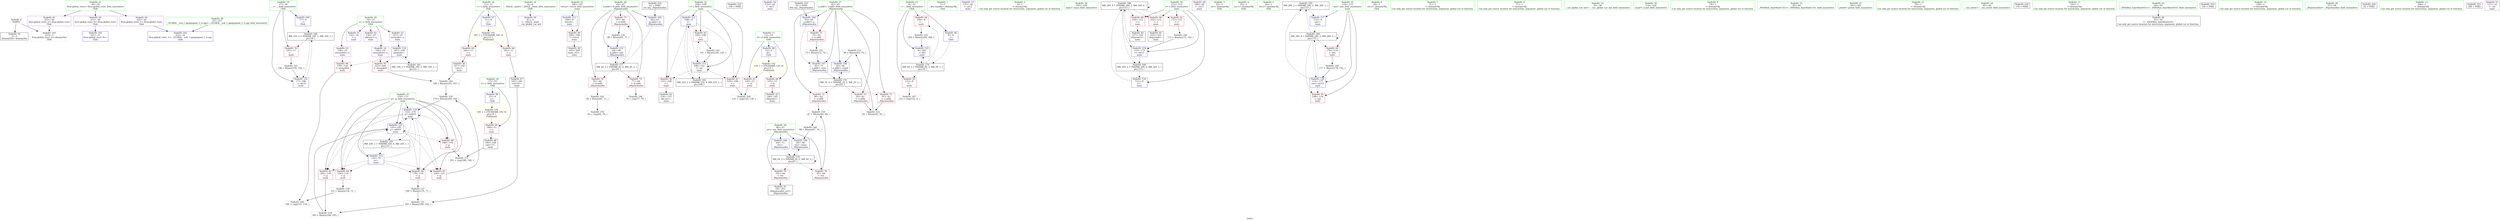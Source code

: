 digraph "SVFG" {
	label="SVFG";

	Node0x561f514b8b70 [shape=record,color=grey,label="{NodeID: 0\nNullPtr}"];
	Node0x561f514b8b70 -> Node0x561f514d1b50[style=solid];
	Node0x561f514b8b70 -> Node0x561f514d2a00[style=solid];
	Node0x561f514e3d40 [shape=record,color=black,label="{NodeID: 180\nMR_16V_2 = PHI(MR_16V_3, MR_16V_1, )\npts\{18 \}\n}"];
	Node0x561f514e3d40 -> Node0x561f514d4590[style=dashed];
	Node0x561f514e3d40 -> Node0x561f514d8150[style=dashed];
	Node0x561f514d2400 [shape=record,color=blue,label="{NodeID: 97\n11\<--9\nc\<--\nGlob }"];
	Node0x561f514d2400 -> Node0x561f514e7a60[style=dashed];
	Node0x561f514c92e0 [shape=record,color=green,label="{NodeID: 14\n4\<--6\n_ZStL8__ioinit\<--_ZStL8__ioinit_field_insensitive\nGlob }"];
	Node0x561f514c92e0 -> Node0x561f514d34c0[style=solid];
	Node0x561f514d30b0 [shape=record,color=blue,label="{NodeID: 111\n106\<--9\nretval\<--\nmain\n}"];
	Node0x561f514d30b0 -> Node0x561f514d4db0[style=dashed];
	Node0x561f514d11a0 [shape=record,color=green,label="{NodeID: 28\n64\<--65\nb.addr\<--b.addr_field_insensitive\n_Z6powmodxx\n}"];
	Node0x561f514d11a0 -> Node0x561f514d49a0[style=solid];
	Node0x561f514d11a0 -> Node0x561f514d4a70[style=solid];
	Node0x561f514d11a0 -> Node0x561f514d4b40[style=solid];
	Node0x561f514d11a0 -> Node0x561f514d2bd0[style=solid];
	Node0x561f514d11a0 -> Node0x561f514d2fe0[style=solid];
	Node0x561f514d1e20 [shape=record,color=black,label="{NodeID: 42\n134\<--133\nidx.ext\<--\nmain\n}"];
	Node0x561f514f4040 [shape=record,color=black,label="{NodeID: 222\n138 = PHI()\n}"];
	Node0x561f514d39a0 [shape=record,color=purple,label="{NodeID: 56\n125\<--24\n\<--.str.1\nmain\n}"];
	Node0x561f514da080 [shape=record,color=grey,label="{NodeID: 153\n94 = Binary(93, 74, )\n}"];
	Node0x561f514da080 -> Node0x561f514d2f10[style=solid];
	Node0x561f514d4590 [shape=record,color=red,label="{NodeID: 70\n195\<--17\n\<--__\nmain\n}"];
	Node0x561f514d4590 -> Node0x561f514dac80[style=solid];
	Node0x561f514db580 [shape=record,color=grey,label="{NodeID: 167\n123 = cmp(122, 9, )\n}"];
	Node0x561f514d50f0 [shape=record,color=red,label="{NodeID: 84\n154\<--110\n\<--p\nmain\n}"];
	Node0x561f514d50f0 -> Node0x561f514da800[style=solid];
	Node0x561f514c9470 [shape=record,color=green,label="{NodeID: 1\n7\<--1\n__dso_handle\<--dummyObj\nGlob }"];
	Node0x561f514e4240 [shape=record,color=black,label="{NodeID: 181\nMR_18V_2 = PHI(MR_18V_3, MR_18V_1, )\npts\{21 \}\n}"];
	Node0x561f514e4240 -> Node0x561f514d7ad0[style=dashed];
	Node0x561f514d2500 [shape=record,color=blue,label="{NodeID: 98\n13\<--9\nd\<--\nGlob }"];
	Node0x561f514d2500 -> Node0x561f514d5ab0[style=dashed];
	Node0x561f514d0730 [shape=record,color=green,label="{NodeID: 15\n8\<--10\n_\<--__field_insensitive\nGlob }"];
	Node0x561f514d0730 -> Node0x561f514d3fe0[style=solid];
	Node0x561f514d0730 -> Node0x561f514d40b0[style=solid];
	Node0x561f514d0730 -> Node0x561f514d2300[style=solid];
	Node0x561f514d0730 -> Node0x561f514d8220[style=solid];
	Node0x561f514d3180 [shape=record,color=blue,label="{NodeID: 112\n108\<--9\ni\<--\nmain\n}"];
	Node0x561f514d3180 -> Node0x561f514d4e80[style=dashed];
	Node0x561f514d3180 -> Node0x561f514d4f50[style=dashed];
	Node0x561f514d3180 -> Node0x561f514d5020[style=dashed];
	Node0x561f514d3180 -> Node0x561f514d3250[style=dashed];
	Node0x561f514d3180 -> Node0x561f514e4740[style=dashed];
	Node0x561f514d1270 [shape=record,color=green,label="{NodeID: 29\n66\<--67\nres\<--res_field_insensitive\n_Z6powmodxx\n}"];
	Node0x561f514d1270 -> Node0x561f514d4c10[style=solid];
	Node0x561f514d1270 -> Node0x561f514d4ce0[style=solid];
	Node0x561f514d1270 -> Node0x561f514d2ca0[style=solid];
	Node0x561f514d1270 -> Node0x561f514d2e40[style=solid];
	Node0x561f514d1ef0 [shape=record,color=black,label="{NodeID: 43\n146\<--145\nidxprom\<--\nmain\n}"];
	Node0x561f514f4140 [shape=record,color=black,label="{NodeID: 223\n60 = PHI()\n0th arg _Z6powmodxx }"];
	Node0x561f514f4140 -> Node0x561f514d2b00[style=solid];
	Node0x561f514d3a70 [shape=record,color=purple,label="{NodeID: 57\n137\<--26\n\<--.str.2\nmain\n}"];
	Node0x561f514da200 [shape=record,color=grey,label="{NodeID: 154\n185 = Binary(184, 183, )\n}"];
	Node0x561f514da200 -> Node0x561f514d8080[style=solid];
	Node0x561f514d4660 [shape=record,color=red,label="{NodeID: 71\n72\<--62\n\<--a.addr\n_Z6powmodxx\n}"];
	Node0x561f514d4660 -> Node0x561f514da380[style=solid];
	Node0x561f514db700 [shape=record,color=grey,label="{NodeID: 168\n160 = cmp(155, 159, )\n}"];
	Node0x561f514d51c0 [shape=record,color=red,label="{NodeID: 85\n169\<--110\n\<--p\nmain\n}"];
	Node0x561f514d51c0 -> Node0x561f514d9c00[style=solid];
	Node0x561f514b7aa0 [shape=record,color=green,label="{NodeID: 2\n9\<--1\n\<--dummyObj\nCan only get source location for instruction, argument, global var or function.}"];
	Node0x561f514e4740 [shape=record,color=black,label="{NodeID: 182\nMR_22V_2 = PHI(MR_22V_4, MR_22V_1, )\npts\{109 \}\n}"];
	Node0x561f514e4740 -> Node0x561f514d3180[style=dashed];
	Node0x561f514d2600 [shape=record,color=blue,label="{NodeID: 99\n15\<--9\nv\<--\nGlob }"];
	Node0x561f514d2600 -> Node0x561f514d5b90[style=dashed];
	Node0x561f514d07c0 [shape=record,color=green,label="{NodeID: 16\n11\<--12\nc\<--c_field_insensitive\nGlob }"];
	Node0x561f514d07c0 -> Node0x561f514d4180[style=solid];
	Node0x561f514d07c0 -> Node0x561f514d4250[style=solid];
	Node0x561f514d07c0 -> Node0x561f514d2400[style=solid];
	Node0x561f514d3250 [shape=record,color=blue,label="{NodeID: 113\n108\<--141\ni\<--inc\nmain\n}"];
	Node0x561f514d3250 -> Node0x561f514d4e80[style=dashed];
	Node0x561f514d3250 -> Node0x561f514d4f50[style=dashed];
	Node0x561f514d3250 -> Node0x561f514d5020[style=dashed];
	Node0x561f514d3250 -> Node0x561f514d3250[style=dashed];
	Node0x561f514d3250 -> Node0x561f514e4740[style=dashed];
	Node0x561f514d1340 [shape=record,color=green,label="{NodeID: 30\n103\<--104\nmain\<--main_field_insensitive\n}"];
	Node0x561f514d1fc0 [shape=record,color=black,label="{NodeID: 44\n157\<--156\nidxprom5\<--\nmain\n}"];
	Node0x561f514f42a0 [shape=record,color=black,label="{NodeID: 224\n61 = PHI()\n1st arg _Z6powmodxx }"];
	Node0x561f514f42a0 -> Node0x561f514d2bd0[style=solid];
	Node0x561f514d3b40 [shape=record,color=purple,label="{NodeID: 58\n199\<--28\n\<--.str.3\nmain\n}"];
	Node0x561f514da380 [shape=record,color=grey,label="{NodeID: 155\n73 = Binary(72, 74, )\n}"];
	Node0x561f514da380 -> Node0x561f514d2d70[style=solid];
	Node0x561f514d4730 [shape=record,color=red,label="{NodeID: 72\n86\<--62\n\<--a.addr\n_Z6powmodxx\n}"];
	Node0x561f514d4730 -> Node0x561f514da980[style=solid];
	Node0x561f514db880 [shape=record,color=grey,label="{NodeID: 169\n131 = cmp(129, 130, )\n}"];
	Node0x561f514d5290 [shape=record,color=red,label="{NodeID: 86\n179\<--110\n\<--p\nmain\n}"];
	Node0x561f514d5290 -> Node0x561f514da680[style=solid];
	Node0x561f514ca310 [shape=record,color=green,label="{NodeID: 3\n22\<--1\n.str\<--dummyObj\nGlob }"];
	Node0x561f514e4c40 [shape=record,color=black,label="{NodeID: 183\nMR_24V_2 = PHI(MR_24V_6, MR_24V_1, )\npts\{111 \}\n}"];
	Node0x561f514e4c40 -> Node0x561f514d7ba0[style=dashed];
	Node0x561f514d2700 [shape=record,color=blue,label="{NodeID: 100\n17\<--9\n__\<--\nGlob }"];
	Node0x561f514d2700 -> Node0x561f514e3d40[style=dashed];
	Node0x561f514d0850 [shape=record,color=green,label="{NodeID: 17\n13\<--14\nd\<--d_field_insensitive\nGlob }"];
	Node0x561f514d0850 -> Node0x561f514d4320[style=solid];
	Node0x561f514d0850 -> Node0x561f514d43f0[style=solid];
	Node0x561f514d0850 -> Node0x561f514d2500[style=solid];
	Node0x561f514d7ad0 [shape=record,color=blue,label="{NodeID: 114\n147\<--149\narrayidx\<--\nmain\n}"];
	Node0x561f514d7ad0 -> Node0x561f514d5910[style=dashed];
	Node0x561f514d7ad0 -> Node0x561f514d59e0[style=dashed];
	Node0x561f514d7ad0 -> Node0x561f514e4240[style=dashed];
	Node0x561f514d1440 [shape=record,color=green,label="{NodeID: 31\n106\<--107\nretval\<--retval_field_insensitive\nmain\n}"];
	Node0x561f514d1440 -> Node0x561f514d4db0[style=solid];
	Node0x561f514d1440 -> Node0x561f514d30b0[style=solid];
	Node0x561f514d2090 [shape=record,color=black,label="{NodeID: 45\n163\<--162\nidxprom8\<--\nmain\n}"];
	Node0x561f514d3c10 [shape=record,color=purple,label="{NodeID: 59\n221\<--30\nllvm.global_ctors_0\<--llvm.global_ctors\nGlob }"];
	Node0x561f514d3c10 -> Node0x561f514d2800[style=solid];
	Node0x561f514da500 [shape=record,color=grey,label="{NodeID: 156\n98 = Binary(97, 71, )\n}"];
	Node0x561f514da500 -> Node0x561f514d2fe0[style=solid];
	Node0x561f514d4800 [shape=record,color=red,label="{NodeID: 73\n91\<--62\n\<--a.addr\n_Z6powmodxx\n}"];
	Node0x561f514d4800 -> Node0x561f514d9f00[style=solid];
	Node0x561f514dba00 [shape=record,color=grey,label="{NodeID: 170\n83 = cmp(82, 79, )\n}"];
	Node0x561f514d5360 [shape=record,color=red,label="{NodeID: 87\n184\<--110\n\<--p\nmain\n}"];
	Node0x561f514d5360 -> Node0x561f514da200[style=solid];
	Node0x561f514ca1f0 [shape=record,color=green,label="{NodeID: 4\n24\<--1\n.str.1\<--dummyObj\nGlob }"];
	Node0x561f514e5140 [shape=record,color=black,label="{NodeID: 184\nMR_26V_2 = PHI(MR_26V_6, MR_26V_1, )\npts\{113 \}\n}"];
	Node0x561f514e5140 -> Node0x561f514d7c70[style=dashed];
	Node0x561f514d2800 [shape=record,color=blue,label="{NodeID: 101\n221\<--31\nllvm.global_ctors_0\<--\nGlob }"];
	Node0x561f514d0920 [shape=record,color=green,label="{NodeID: 18\n15\<--16\nv\<--v_field_insensitive\nGlob }"];
	Node0x561f514d0920 -> Node0x561f514d44c0[style=solid];
	Node0x561f514d0920 -> Node0x561f514d2600[style=solid];
	Node0x561f514d7ba0 [shape=record,color=blue,label="{NodeID: 115\n110\<--79\np\<--\nmain\n}"];
	Node0x561f514d7ba0 -> Node0x561f514d50f0[style=dashed];
	Node0x561f514d7ba0 -> Node0x561f514d51c0[style=dashed];
	Node0x561f514d7ba0 -> Node0x561f514d5290[style=dashed];
	Node0x561f514d7ba0 -> Node0x561f514d5360[style=dashed];
	Node0x561f514d7ba0 -> Node0x561f514d7e10[style=dashed];
	Node0x561f514d7ba0 -> Node0x561f514d8080[style=dashed];
	Node0x561f514d1510 [shape=record,color=green,label="{NodeID: 32\n108\<--109\ni\<--i_field_insensitive\nmain\n}"];
	Node0x561f514d1510 -> Node0x561f514d4e80[style=solid];
	Node0x561f514d1510 -> Node0x561f514d4f50[style=solid];
	Node0x561f514d1510 -> Node0x561f514d5020[style=solid];
	Node0x561f514d1510 -> Node0x561f514d3180[style=solid];
	Node0x561f514d1510 -> Node0x561f514d3250[style=solid];
	Node0x561f514d2160 [shape=record,color=black,label="{NodeID: 46\n167\<--166\nconv\<--\nmain\n}"];
	Node0x561f514d2160 -> Node0x561f514db100[style=solid];
	Node0x561f514d3d10 [shape=record,color=purple,label="{NodeID: 60\n222\<--30\nllvm.global_ctors_1\<--llvm.global_ctors\nGlob }"];
	Node0x561f514d3d10 -> Node0x561f514d2900[style=solid];
	Node0x561f514da680 [shape=record,color=grey,label="{NodeID: 157\n180 = Binary(179, 71, )\n}"];
	Node0x561f514da680 -> Node0x561f514d9d80[style=solid];
	Node0x561f514d48d0 [shape=record,color=red,label="{NodeID: 74\n92\<--62\n\<--a.addr\n_Z6powmodxx\n}"];
	Node0x561f514d48d0 -> Node0x561f514d9f00[style=solid];
	Node0x561f514dbb80 [shape=record,color=grey,label="{NodeID: 171\n191 = cmp(188, 190, )\n}"];
	Node0x561f514d5430 [shape=record,color=red,label="{NodeID: 88\n188\<--110\n\<--p\nmain\n}"];
	Node0x561f514d5430 -> Node0x561f514dbb80[style=solid];
	Node0x561f514cfe40 [shape=record,color=green,label="{NodeID: 5\n26\<--1\n.str.2\<--dummyObj\nGlob }"];
	Node0x561f514e5640 [shape=record,color=black,label="{NodeID: 185\nMR_28V_2 = PHI(MR_28V_5, MR_28V_1, )\npts\{115 \}\n}"];
	Node0x561f514e5640 -> Node0x561f514d7d40[style=dashed];
	Node0x561f514d2900 [shape=record,color=blue,label="{NodeID: 102\n222\<--32\nllvm.global_ctors_1\<--_GLOBAL__sub_I_apiapiapiad_2_0.cpp\nGlob }"];
	Node0x561f514d09f0 [shape=record,color=green,label="{NodeID: 19\n17\<--18\n__\<--___field_insensitive\nGlob }"];
	Node0x561f514d09f0 -> Node0x561f514d4590[style=solid];
	Node0x561f514d09f0 -> Node0x561f514d2700[style=solid];
	Node0x561f514d09f0 -> Node0x561f514d8150[style=solid];
	Node0x561f514d7c70 [shape=record,color=blue,label="{NodeID: 116\n112\<--9\nr\<--\nmain\n}"];
	Node0x561f514d7c70 -> Node0x561f514e6540[style=dashed];
	Node0x561f514d15e0 [shape=record,color=green,label="{NodeID: 33\n110\<--111\np\<--p_field_insensitive\nmain\n}"];
	Node0x561f514d15e0 -> Node0x561f514d50f0[style=solid];
	Node0x561f514d15e0 -> Node0x561f514d51c0[style=solid];
	Node0x561f514d15e0 -> Node0x561f514d5290[style=solid];
	Node0x561f514d15e0 -> Node0x561f514d5360[style=solid];
	Node0x561f514d15e0 -> Node0x561f514d5430[style=solid];
	Node0x561f514d15e0 -> Node0x561f514d7ba0[style=solid];
	Node0x561f514d15e0 -> Node0x561f514d7e10[style=solid];
	Node0x561f514d15e0 -> Node0x561f514d8080[style=solid];
	Node0x561f514d2230 [shape=record,color=black,label="{NodeID: 47\n182\<--181\nconv14\<--\nmain\n}"];
	Node0x561f514d2230 -> Node0x561f514d9d80[style=solid];
	Node0x561f514d3e10 [shape=record,color=purple,label="{NodeID: 61\n223\<--30\nllvm.global_ctors_2\<--llvm.global_ctors\nGlob }"];
	Node0x561f514d3e10 -> Node0x561f514d2a00[style=solid];
	Node0x561f514da800 [shape=record,color=grey,label="{NodeID: 158\n155 = Binary(154, 71, )\n}"];
	Node0x561f514da800 -> Node0x561f514db700[style=solid];
	Node0x561f514d49a0 [shape=record,color=red,label="{NodeID: 75\n77\<--64\n\<--b.addr\n_Z6powmodxx\n}"];
	Node0x561f514d49a0 -> Node0x561f514db400[style=solid];
	Node0x561f514d5500 [shape=record,color=red,label="{NodeID: 89\n156\<--112\n\<--r\nmain\n}"];
	Node0x561f514d5500 -> Node0x561f514d1fc0[style=solid];
	Node0x561f514cfed0 [shape=record,color=green,label="{NodeID: 6\n28\<--1\n.str.3\<--dummyObj\nGlob }"];
	Node0x561f514d2a00 [shape=record,color=blue, style = dotted,label="{NodeID: 103\n223\<--3\nllvm.global_ctors_2\<--dummyVal\nGlob }"];
	Node0x561f514d0ac0 [shape=record,color=green,label="{NodeID: 20\n19\<--21\na\<--a_field_insensitive\nGlob }"];
	Node0x561f514d0ac0 -> Node0x561f514d3590[style=solid];
	Node0x561f514d0ac0 -> Node0x561f514d3660[style=solid];
	Node0x561f514d0ac0 -> Node0x561f514d3730[style=solid];
	Node0x561f514d0ac0 -> Node0x561f514d3800[style=solid];
	Node0x561f514d0ac0 -> Node0x561f514d3f10[style=solid];
	Node0x561f514d7d40 [shape=record,color=blue,label="{NodeID: 117\n114\<--9\nans\<--\nmain\n}"];
	Node0x561f514d7d40 -> Node0x561f514e6a40[style=dashed];
	Node0x561f514d16b0 [shape=record,color=green,label="{NodeID: 34\n112\<--113\nr\<--r_field_insensitive\nmain\n}"];
	Node0x561f514d16b0 -> Node0x561f514d5500[style=solid];
	Node0x561f514d16b0 -> Node0x561f514d55d0[style=solid];
	Node0x561f514d16b0 -> Node0x561f514d56a0[style=solid];
	Node0x561f514d16b0 -> Node0x561f514d7c70[style=solid];
	Node0x561f514d16b0 -> Node0x561f514d7ee0[style=solid];
	Node0x561f514d3320 [shape=record,color=black,label="{NodeID: 48\n190\<--189\nconv17\<--\nmain\n}"];
	Node0x561f514d3320 -> Node0x561f514dbb80[style=solid];
	Node0x561f514d3f10 [shape=record,color=purple,label="{NodeID: 62\n136\<--19\nadd.ptr\<--a\nmain\n}"];
	Node0x561f514da980 [shape=record,color=grey,label="{NodeID: 159\n87 = Binary(85, 86, )\n}"];
	Node0x561f514da980 -> Node0x561f514dab00[style=solid];
	Node0x561f514d4a70 [shape=record,color=red,label="{NodeID: 76\n81\<--64\n\<--b.addr\n_Z6powmodxx\n}"];
	Node0x561f514d4a70 -> Node0x561f514dae00[style=solid];
	Node0x561f514d55d0 [shape=record,color=red,label="{NodeID: 90\n162\<--112\n\<--r\nmain\n}"];
	Node0x561f514d55d0 -> Node0x561f514d2090[style=solid];
	Node0x561f514b8990 [shape=record,color=green,label="{NodeID: 7\n31\<--1\n\<--dummyObj\nCan only get source location for instruction, argument, global var or function.}"];
	Node0x561f514d2b00 [shape=record,color=blue,label="{NodeID: 104\n62\<--60\na.addr\<--a\n_Z6powmodxx\n}"];
	Node0x561f514d2b00 -> Node0x561f514d4660[style=dashed];
	Node0x561f514d2b00 -> Node0x561f514d2d70[style=dashed];
	Node0x561f514d0b90 [shape=record,color=green,label="{NodeID: 21\n30\<--34\nllvm.global_ctors\<--llvm.global_ctors_field_insensitive\nGlob }"];
	Node0x561f514d0b90 -> Node0x561f514d3c10[style=solid];
	Node0x561f514d0b90 -> Node0x561f514d3d10[style=solid];
	Node0x561f514d0b90 -> Node0x561f514d3e10[style=solid];
	Node0x561f514d7e10 [shape=record,color=blue,label="{NodeID: 118\n110\<--170\np\<--add10\nmain\n}"];
	Node0x561f514d7e10 -> Node0x561f514d50f0[style=dashed];
	Node0x561f514d7e10 -> Node0x561f514d51c0[style=dashed];
	Node0x561f514d7e10 -> Node0x561f514d5290[style=dashed];
	Node0x561f514d7e10 -> Node0x561f514d5360[style=dashed];
	Node0x561f514d7e10 -> Node0x561f514d5430[style=dashed];
	Node0x561f514d7e10 -> Node0x561f514d7e10[style=dashed];
	Node0x561f514d7e10 -> Node0x561f514d8080[style=dashed];
	Node0x561f514d7e10 -> Node0x561f514e4c40[style=dashed];
	Node0x561f514d1780 [shape=record,color=green,label="{NodeID: 35\n114\<--115\nans\<--ans_field_insensitive\nmain\n}"];
	Node0x561f514d1780 -> Node0x561f514d5770[style=solid];
	Node0x561f514d1780 -> Node0x561f514d5840[style=solid];
	Node0x561f514d1780 -> Node0x561f514d7d40[style=solid];
	Node0x561f514d1780 -> Node0x561f514d7fb0[style=solid];
	Node0x561f514d33f0 [shape=record,color=black,label="{NodeID: 49\n105\<--209\nmain_ret\<--\nmain\n}"];
	Node0x561f514d3fe0 [shape=record,color=red,label="{NodeID: 63\n122\<--8\n\<--_\nmain\n}"];
	Node0x561f514d3fe0 -> Node0x561f514db580[style=solid];
	Node0x561f514dab00 [shape=record,color=grey,label="{NodeID: 160\n88 = Binary(87, 74, )\n}"];
	Node0x561f514dab00 -> Node0x561f514d2e40[style=solid];
	Node0x561f514d4b40 [shape=record,color=red,label="{NodeID: 77\n97\<--64\n\<--b.addr\n_Z6powmodxx\n}"];
	Node0x561f514d4b40 -> Node0x561f514da500[style=solid];
	Node0x561f514d56a0 [shape=record,color=red,label="{NodeID: 91\n172\<--112\n\<--r\nmain\n}"];
	Node0x561f514d56a0 -> Node0x561f514d9900[style=solid];
	Node0x561f514b8a20 [shape=record,color=green,label="{NodeID: 8\n71\<--1\n\<--dummyObj\nCan only get source location for instruction, argument, global var or function.}"];
	Node0x561f514e6540 [shape=record,color=black,label="{NodeID: 188\nMR_26V_4 = PHI(MR_26V_3, MR_26V_6, )\npts\{113 \}\n}"];
	Node0x561f514e6540 -> Node0x561f514d5500[style=dashed];
	Node0x561f514e6540 -> Node0x561f514d55d0[style=dashed];
	Node0x561f514e6540 -> Node0x561f514d56a0[style=dashed];
	Node0x561f514e6540 -> Node0x561f514d7ee0[style=dashed];
	Node0x561f514e6540 -> Node0x561f514e5140[style=dashed];
	Node0x561f514e6540 -> Node0x561f514e6540[style=dashed];
	Node0x561f514d2bd0 [shape=record,color=blue,label="{NodeID: 105\n64\<--61\nb.addr\<--b\n_Z6powmodxx\n}"];
	Node0x561f514d2bd0 -> Node0x561f514e2e40[style=dashed];
	Node0x561f514d0c60 [shape=record,color=green,label="{NodeID: 22\n35\<--36\n__cxx_global_var_init\<--__cxx_global_var_init_field_insensitive\n}"];
	Node0x561f514d7ee0 [shape=record,color=blue,label="{NodeID: 119\n112\<--173\nr\<--inc11\nmain\n}"];
	Node0x561f514d7ee0 -> Node0x561f514e5140[style=dashed];
	Node0x561f514d7ee0 -> Node0x561f514e6540[style=dashed];
	Node0x561f514d1850 [shape=record,color=green,label="{NodeID: 36\n119\<--120\nscanf\<--scanf_field_insensitive\n}"];
	Node0x561f514d34c0 [shape=record,color=purple,label="{NodeID: 50\n41\<--4\n\<--_ZStL8__ioinit\n__cxx_global_var_init\n}"];
	Node0x561f514d40b0 [shape=record,color=red,label="{NodeID: 64\n204\<--8\n\<--_\nmain\n}"];
	Node0x561f514d40b0 -> Node0x561f514daf80[style=solid];
	Node0x561f514dac80 [shape=record,color=grey,label="{NodeID: 161\n196 = Binary(195, 142, )\n}"];
	Node0x561f514dac80 -> Node0x561f514d8150[style=solid];
	Node0x561f514d4c10 [shape=record,color=red,label="{NodeID: 78\n85\<--66\n\<--res\n_Z6powmodxx\n}"];
	Node0x561f514d4c10 -> Node0x561f514da980[style=solid];
	Node0x561f514d5770 [shape=record,color=red,label="{NodeID: 92\n176\<--114\n\<--ans\nmain\n}"];
	Node0x561f514d5770 -> Node0x561f514d9a80[style=solid];
	Node0x561f514b8e30 [shape=record,color=green,label="{NodeID: 9\n74\<--1\n\<--dummyObj\nCan only get source location for instruction, argument, global var or function.}"];
	Node0x561f514e6a40 [shape=record,color=black,label="{NodeID: 189\nMR_28V_4 = PHI(MR_28V_3, MR_28V_5, )\npts\{115 \}\n}"];
	Node0x561f514e6a40 -> Node0x561f514d5770[style=dashed];
	Node0x561f514e6a40 -> Node0x561f514d5840[style=dashed];
	Node0x561f514e6a40 -> Node0x561f514d7fb0[style=dashed];
	Node0x561f514e6a40 -> Node0x561f514e5640[style=dashed];
	Node0x561f514e6a40 -> Node0x561f514e6a40[style=dashed];
	Node0x561f514d2ca0 [shape=record,color=blue,label="{NodeID: 106\n66\<--71\nres\<--\n_Z6powmodxx\n}"];
	Node0x561f514d2ca0 -> Node0x561f514e3340[style=dashed];
	Node0x561f514d0d30 [shape=record,color=green,label="{NodeID: 23\n39\<--40\n_ZNSt8ios_base4InitC1Ev\<--_ZNSt8ios_base4InitC1Ev_field_insensitive\n}"];
	Node0x561f514d7fb0 [shape=record,color=blue,label="{NodeID: 120\n114\<--177\nans\<--inc12\nmain\n}"];
	Node0x561f514d7fb0 -> Node0x561f514d5840[style=dashed];
	Node0x561f514d7fb0 -> Node0x561f514e5640[style=dashed];
	Node0x561f514d7fb0 -> Node0x561f514e6a40[style=dashed];
	Node0x561f514d1950 [shape=record,color=green,label="{NodeID: 37\n201\<--202\nprintf\<--printf_field_insensitive\n}"];
	Node0x561f514d3590 [shape=record,color=purple,label="{NodeID: 51\n135\<--19\n\<--a\nmain\n}"];
	Node0x561f514d9900 [shape=record,color=grey,label="{NodeID: 148\n173 = Binary(172, 142, )\n}"];
	Node0x561f514d9900 -> Node0x561f514d7ee0[style=solid];
	Node0x561f514d4180 [shape=record,color=red,label="{NodeID: 65\n166\<--11\n\<--c\nmain\n}"];
	Node0x561f514d4180 -> Node0x561f514d2160[style=solid];
	Node0x561f514dae00 [shape=record,color=grey,label="{NodeID: 162\n82 = Binary(81, 71, )\n}"];
	Node0x561f514dae00 -> Node0x561f514dba00[style=solid];
	Node0x561f514d4ce0 [shape=record,color=red,label="{NodeID: 79\n101\<--66\n\<--res\n_Z6powmodxx\n}"];
	Node0x561f514d4ce0 -> Node0x561f514d1d50[style=solid];
	Node0x561f514e2940 [shape=record,color=black,label="{NodeID: 176\nMR_2V_4 = PHI(MR_2V_5, MR_2V_3, )\npts\{63 \}\n}"];
	Node0x561f514e2940 -> Node0x561f514d4730[style=dashed];
	Node0x561f514e2940 -> Node0x561f514d4800[style=dashed];
	Node0x561f514e2940 -> Node0x561f514d48d0[style=dashed];
	Node0x561f514e2940 -> Node0x561f514d2f10[style=dashed];
	Node0x561f514d5840 [shape=record,color=red,label="{NodeID: 93\n198\<--114\n\<--ans\nmain\n}"];
	Node0x561f514b8f00 [shape=record,color=green,label="{NodeID: 10\n79\<--1\n\<--dummyObj\nCan only get source location for instruction, argument, global var or function.}"];
	Node0x561f514d2d70 [shape=record,color=blue,label="{NodeID: 107\n62\<--73\na.addr\<--rem\n_Z6powmodxx\n}"];
	Node0x561f514d2d70 -> Node0x561f514e2940[style=dashed];
	Node0x561f514d0e00 [shape=record,color=green,label="{NodeID: 24\n45\<--46\n__cxa_atexit\<--__cxa_atexit_field_insensitive\n}"];
	Node0x561f514d8080 [shape=record,color=blue,label="{NodeID: 121\n110\<--185\np\<--add16\nmain\n}"];
	Node0x561f514d8080 -> Node0x561f514d50f0[style=dashed];
	Node0x561f514d8080 -> Node0x561f514d51c0[style=dashed];
	Node0x561f514d8080 -> Node0x561f514d5290[style=dashed];
	Node0x561f514d8080 -> Node0x561f514d5360[style=dashed];
	Node0x561f514d8080 -> Node0x561f514d5430[style=dashed];
	Node0x561f514d8080 -> Node0x561f514d7e10[style=dashed];
	Node0x561f514d8080 -> Node0x561f514d8080[style=dashed];
	Node0x561f514d8080 -> Node0x561f514e4c40[style=dashed];
	Node0x561f514d1a50 [shape=record,color=green,label="{NodeID: 38\n32\<--217\n_GLOBAL__sub_I_apiapiapiad_2_0.cpp\<--_GLOBAL__sub_I_apiapiapiad_2_0.cpp_field_insensitive\n}"];
	Node0x561f514d1a50 -> Node0x561f514d2900[style=solid];
	Node0x561f514f3540 [shape=record,color=black,label="{NodeID: 218\n118 = PHI()\n}"];
	Node0x561f514d3660 [shape=record,color=purple,label="{NodeID: 52\n147\<--19\narrayidx\<--a\nmain\n}"];
	Node0x561f514d3660 -> Node0x561f514d7ad0[style=solid];
	Node0x561f514d9a80 [shape=record,color=grey,label="{NodeID: 149\n177 = Binary(176, 142, )\n}"];
	Node0x561f514d9a80 -> Node0x561f514d7fb0[style=solid];
	Node0x561f514d4250 [shape=record,color=red,label="{NodeID: 66\n181\<--11\n\<--c\nmain\n}"];
	Node0x561f514d4250 -> Node0x561f514d2230[style=solid];
	Node0x561f514daf80 [shape=record,color=grey,label="{NodeID: 163\n205 = Binary(204, 206, )\n}"];
	Node0x561f514daf80 -> Node0x561f514d8220[style=solid];
	Node0x561f514d4db0 [shape=record,color=red,label="{NodeID: 80\n209\<--106\n\<--retval\nmain\n}"];
	Node0x561f514d4db0 -> Node0x561f514d33f0[style=solid];
	Node0x561f514e2e40 [shape=record,color=black,label="{NodeID: 177\nMR_4V_3 = PHI(MR_4V_4, MR_4V_2, )\npts\{65 \}\n}"];
	Node0x561f514e2e40 -> Node0x561f514d49a0[style=dashed];
	Node0x561f514e2e40 -> Node0x561f514d4a70[style=dashed];
	Node0x561f514e2e40 -> Node0x561f514d4b40[style=dashed];
	Node0x561f514e2e40 -> Node0x561f514d2fe0[style=dashed];
	Node0x561f514d5910 [shape=record,color=red,label="{NodeID: 94\n159\<--158\n\<--arrayidx6\nmain\n}"];
	Node0x561f514d5910 -> Node0x561f514db700[style=solid];
	Node0x561f514c90b0 [shape=record,color=green,label="{NodeID: 11\n142\<--1\n\<--dummyObj\nCan only get source location for instruction, argument, global var or function.}"];
	Node0x561f514e7a60 [shape=record,color=yellow,style=double,label="{NodeID: 191\n10V_1 = ENCHI(MR_10V_0)\npts\{12 \}\nFun[main]}"];
	Node0x561f514e7a60 -> Node0x561f514d4180[style=dashed];
	Node0x561f514e7a60 -> Node0x561f514d4250[style=dashed];
	Node0x561f514d2e40 [shape=record,color=blue,label="{NodeID: 108\n66\<--88\nres\<--rem2\n_Z6powmodxx\n}"];
	Node0x561f514d2e40 -> Node0x561f514e3340[style=dashed];
	Node0x561f514d0ed0 [shape=record,color=green,label="{NodeID: 25\n44\<--50\n_ZNSt8ios_base4InitD1Ev\<--_ZNSt8ios_base4InitD1Ev_field_insensitive\n}"];
	Node0x561f514d0ed0 -> Node0x561f514d1c50[style=solid];
	Node0x561f514d8150 [shape=record,color=blue,label="{NodeID: 122\n17\<--196\n__\<--inc21\nmain\n}"];
	Node0x561f514d8150 -> Node0x561f514e3d40[style=dashed];
	Node0x561f514d1b50 [shape=record,color=black,label="{NodeID: 39\n2\<--3\ndummyVal\<--dummyVal\n}"];
	Node0x561f514f3640 [shape=record,color=black,label="{NodeID: 219\n126 = PHI()\n}"];
	Node0x561f514d3730 [shape=record,color=purple,label="{NodeID: 53\n158\<--19\narrayidx6\<--a\nmain\n}"];
	Node0x561f514d3730 -> Node0x561f514d5910[style=solid];
	Node0x561f514d9c00 [shape=record,color=grey,label="{NodeID: 150\n170 = Binary(169, 168, )\n}"];
	Node0x561f514d9c00 -> Node0x561f514d7e10[style=solid];
	Node0x561f514d4320 [shape=record,color=red,label="{NodeID: 67\n130\<--13\n\<--d\nmain\n}"];
	Node0x561f514d4320 -> Node0x561f514db880[style=solid];
	Node0x561f514db100 [shape=record,color=grey,label="{NodeID: 164\n168 = Binary(165, 167, )\n}"];
	Node0x561f514db100 -> Node0x561f514d9c00[style=solid];
	Node0x561f514d4e80 [shape=record,color=red,label="{NodeID: 81\n129\<--108\n\<--i\nmain\n}"];
	Node0x561f514d4e80 -> Node0x561f514db880[style=solid];
	Node0x561f514e3340 [shape=record,color=black,label="{NodeID: 178\nMR_6V_3 = PHI(MR_6V_5, MR_6V_2, )\npts\{67 \}\n}"];
	Node0x561f514e3340 -> Node0x561f514d4c10[style=dashed];
	Node0x561f514e3340 -> Node0x561f514d4ce0[style=dashed];
	Node0x561f514e3340 -> Node0x561f514d2e40[style=dashed];
	Node0x561f514e3340 -> Node0x561f514e3340[style=dashed];
	Node0x561f514d59e0 [shape=record,color=red,label="{NodeID: 95\n165\<--164\n\<--arrayidx9\nmain\n}"];
	Node0x561f514d59e0 -> Node0x561f514db100[style=solid];
	Node0x561f514c9140 [shape=record,color=green,label="{NodeID: 12\n149\<--1\n\<--dummyObj\nCan only get source location for instruction, argument, global var or function.}"];
	Node0x561f514d5ab0 [shape=record,color=yellow,style=double,label="{NodeID: 192\n12V_1 = ENCHI(MR_12V_0)\npts\{14 \}\nFun[main]}"];
	Node0x561f514d5ab0 -> Node0x561f514d4320[style=dashed];
	Node0x561f514d5ab0 -> Node0x561f514d43f0[style=dashed];
	Node0x561f514d2f10 [shape=record,color=blue,label="{NodeID: 109\n62\<--94\na.addr\<--rem4\n_Z6powmodxx\n}"];
	Node0x561f514d2f10 -> Node0x561f514e2940[style=dashed];
	Node0x561f514d0fd0 [shape=record,color=green,label="{NodeID: 26\n57\<--58\n_Z6powmodxx\<--_Z6powmodxx_field_insensitive\n}"];
	Node0x561f514d8220 [shape=record,color=blue,label="{NodeID: 123\n8\<--205\n_\<--dec\nmain\n}"];
	Node0x561f514d8220 -> Node0x561f514e3840[style=dashed];
	Node0x561f514d1c50 [shape=record,color=black,label="{NodeID: 40\n43\<--44\n\<--_ZNSt8ios_base4InitD1Ev\nCan only get source location for instruction, argument, global var or function.}"];
	Node0x561f514f3e40 [shape=record,color=black,label="{NodeID: 220\n42 = PHI()\n}"];
	Node0x561f514d3800 [shape=record,color=purple,label="{NodeID: 54\n164\<--19\narrayidx9\<--a\nmain\n}"];
	Node0x561f514d3800 -> Node0x561f514d59e0[style=solid];
	Node0x561f514d9d80 [shape=record,color=grey,label="{NodeID: 151\n183 = Binary(180, 182, )\n}"];
	Node0x561f514d9d80 -> Node0x561f514da200[style=solid];
	Node0x561f514d43f0 [shape=record,color=red,label="{NodeID: 68\n145\<--13\n\<--d\nmain\n}"];
	Node0x561f514d43f0 -> Node0x561f514d1ef0[style=solid];
	Node0x561f514db280 [shape=record,color=grey,label="{NodeID: 165\n141 = Binary(140, 142, )\n}"];
	Node0x561f514db280 -> Node0x561f514d3250[style=solid];
	Node0x561f514d4f50 [shape=record,color=red,label="{NodeID: 82\n133\<--108\n\<--i\nmain\n}"];
	Node0x561f514d4f50 -> Node0x561f514d1e20[style=solid];
	Node0x561f514e3840 [shape=record,color=black,label="{NodeID: 179\nMR_8V_2 = PHI(MR_8V_3, MR_8V_1, )\npts\{10 \}\n}"];
	Node0x561f514e3840 -> Node0x561f514d3fe0[style=dashed];
	Node0x561f514e3840 -> Node0x561f514d40b0[style=dashed];
	Node0x561f514e3840 -> Node0x561f514d8220[style=dashed];
	Node0x561f514d2300 [shape=record,color=blue,label="{NodeID: 96\n8\<--9\n_\<--\nGlob }"];
	Node0x561f514d2300 -> Node0x561f514e3840[style=dashed];
	Node0x561f514c9210 [shape=record,color=green,label="{NodeID: 13\n206\<--1\n\<--dummyObj\nCan only get source location for instruction, argument, global var or function.}"];
	Node0x561f514d5b90 [shape=record,color=yellow,style=double,label="{NodeID: 193\n14V_1 = ENCHI(MR_14V_0)\npts\{16 \}\nFun[main]}"];
	Node0x561f514d5b90 -> Node0x561f514d44c0[style=dashed];
	Node0x561f514d2fe0 [shape=record,color=blue,label="{NodeID: 110\n64\<--98\nb.addr\<--shr\n_Z6powmodxx\n}"];
	Node0x561f514d2fe0 -> Node0x561f514e2e40[style=dashed];
	Node0x561f514d10d0 [shape=record,color=green,label="{NodeID: 27\n62\<--63\na.addr\<--a.addr_field_insensitive\n_Z6powmodxx\n}"];
	Node0x561f514d10d0 -> Node0x561f514d4660[style=solid];
	Node0x561f514d10d0 -> Node0x561f514d4730[style=solid];
	Node0x561f514d10d0 -> Node0x561f514d4800[style=solid];
	Node0x561f514d10d0 -> Node0x561f514d48d0[style=solid];
	Node0x561f514d10d0 -> Node0x561f514d2b00[style=solid];
	Node0x561f514d10d0 -> Node0x561f514d2d70[style=solid];
	Node0x561f514d10d0 -> Node0x561f514d2f10[style=solid];
	Node0x561f514d1d50 [shape=record,color=black,label="{NodeID: 41\n59\<--101\n_Z6powmodxx_ret\<--\n_Z6powmodxx\n}"];
	Node0x561f514f3f40 [shape=record,color=black,label="{NodeID: 221\n200 = PHI()\n}"];
	Node0x561f514d38d0 [shape=record,color=purple,label="{NodeID: 55\n117\<--22\n\<--.str\nmain\n}"];
	Node0x561f514d9f00 [shape=record,color=grey,label="{NodeID: 152\n93 = Binary(91, 92, )\n}"];
	Node0x561f514d9f00 -> Node0x561f514da080[style=solid];
	Node0x561f514d44c0 [shape=record,color=red,label="{NodeID: 69\n189\<--15\n\<--v\nmain\n}"];
	Node0x561f514d44c0 -> Node0x561f514d3320[style=solid];
	Node0x561f514db400 [shape=record,color=grey,label="{NodeID: 166\n78 = cmp(77, 79, )\n}"];
	Node0x561f514d5020 [shape=record,color=red,label="{NodeID: 83\n140\<--108\n\<--i\nmain\n}"];
	Node0x561f514d5020 -> Node0x561f514db280[style=solid];
}
